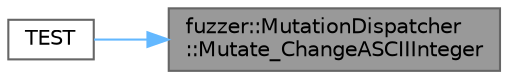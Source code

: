 digraph "fuzzer::MutationDispatcher::Mutate_ChangeASCIIInteger"
{
 // LATEX_PDF_SIZE
  bgcolor="transparent";
  edge [fontname=Helvetica,fontsize=10,labelfontname=Helvetica,labelfontsize=10];
  node [fontname=Helvetica,fontsize=10,shape=box,height=0.2,width=0.4];
  rankdir="RL";
  Node1 [id="Node000001",label="fuzzer::MutationDispatcher\l::Mutate_ChangeASCIIInteger",height=0.2,width=0.4,color="gray40", fillcolor="grey60", style="filled", fontcolor="black",tooltip="Tries to find an ASCII integer in Data, changes it to another ASCII int."];
  Node1 -> Node2 [id="edge1_Node000001_Node000002",dir="back",color="steelblue1",style="solid",tooltip=" "];
  Node2 [id="Node000002",label="TEST",height=0.2,width=0.4,color="grey40", fillcolor="white", style="filled",URL="$_fuzzer_unittest_8cpp.html#aecd15415182e0749d65dc17bfad3602c",tooltip=" "];
}
